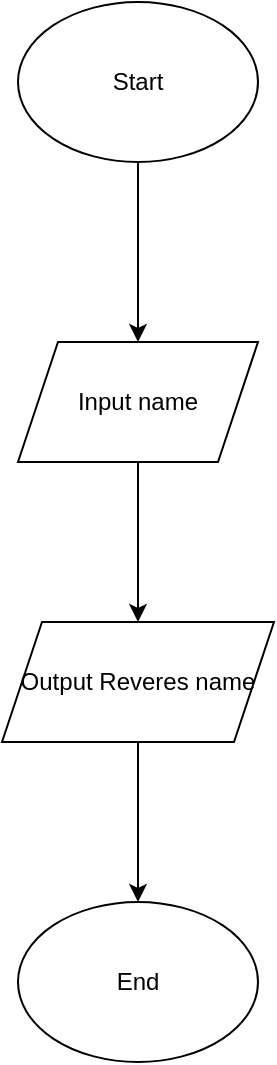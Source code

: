 <mxfile version="25.0.1">
  <diagram name="หน้า-1" id="QF8bEH-padoVuUFK50SV">
    <mxGraphModel dx="1050" dy="530" grid="1" gridSize="10" guides="1" tooltips="1" connect="1" arrows="1" fold="1" page="1" pageScale="1" pageWidth="827" pageHeight="1169" math="0" shadow="0">
      <root>
        <mxCell id="0" />
        <mxCell id="1" parent="0" />
        <mxCell id="F0FjFtComfwJ9OWcuWwh-3" value="" style="edgeStyle=orthogonalEdgeStyle;rounded=0;orthogonalLoop=1;jettySize=auto;html=1;" edge="1" parent="1" source="F0FjFtComfwJ9OWcuWwh-1" target="F0FjFtComfwJ9OWcuWwh-2">
          <mxGeometry relative="1" as="geometry" />
        </mxCell>
        <mxCell id="F0FjFtComfwJ9OWcuWwh-1" value="Start" style="ellipse;whiteSpace=wrap;html=1;" vertex="1" parent="1">
          <mxGeometry x="354" y="10" width="120" height="80" as="geometry" />
        </mxCell>
        <mxCell id="F0FjFtComfwJ9OWcuWwh-7" value="" style="edgeStyle=orthogonalEdgeStyle;rounded=0;orthogonalLoop=1;jettySize=auto;html=1;" edge="1" parent="1" source="F0FjFtComfwJ9OWcuWwh-2" target="F0FjFtComfwJ9OWcuWwh-6">
          <mxGeometry relative="1" as="geometry" />
        </mxCell>
        <mxCell id="F0FjFtComfwJ9OWcuWwh-2" value="Input name" style="shape=parallelogram;perimeter=parallelogramPerimeter;whiteSpace=wrap;html=1;fixedSize=1;" vertex="1" parent="1">
          <mxGeometry x="354" y="180" width="120" height="60" as="geometry" />
        </mxCell>
        <mxCell id="F0FjFtComfwJ9OWcuWwh-9" value="" style="edgeStyle=orthogonalEdgeStyle;rounded=0;orthogonalLoop=1;jettySize=auto;html=1;" edge="1" parent="1" source="F0FjFtComfwJ9OWcuWwh-6" target="F0FjFtComfwJ9OWcuWwh-8">
          <mxGeometry relative="1" as="geometry" />
        </mxCell>
        <mxCell id="F0FjFtComfwJ9OWcuWwh-6" value="Output Reveres name" style="shape=parallelogram;perimeter=parallelogramPerimeter;whiteSpace=wrap;html=1;fixedSize=1;" vertex="1" parent="1">
          <mxGeometry x="346" y="320" width="136" height="60" as="geometry" />
        </mxCell>
        <mxCell id="F0FjFtComfwJ9OWcuWwh-8" value="End" style="ellipse;whiteSpace=wrap;html=1;" vertex="1" parent="1">
          <mxGeometry x="354" y="460" width="120" height="80" as="geometry" />
        </mxCell>
      </root>
    </mxGraphModel>
  </diagram>
</mxfile>
